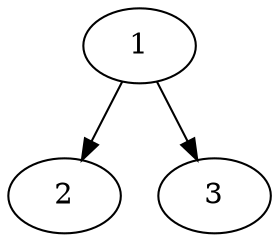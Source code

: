 // DAG automatically generated by daggen at Fri May 24 12:57:34 2024
// daggen-master/daggen -n 3 --fat 0.5 --density 0.5 --regular 0.5 --jump 2 --minalpha 20 --maxalpha 50 --dot -o dags_dot_3/sim_0.dot 
digraph G {
  1 [size="782757789696", alpha="44.23"]
  1 -> 2 [size ="679477248"]
  1 -> 3 [size ="679477248"]
  2 [size="24087004157", alpha="33.07"]
  3 [size="73430557680", alpha="48.74"]
}
